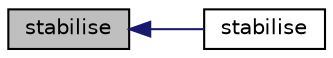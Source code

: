 digraph "stabilise"
{
  bgcolor="transparent";
  edge [fontname="Helvetica",fontsize="10",labelfontname="Helvetica",labelfontsize="10"];
  node [fontname="Helvetica",fontsize="10",shape=record];
  rankdir="LR";
  Node79828 [label="stabilise",height=0.2,width=0.4,color="black", fillcolor="grey75", style="filled", fontcolor="black"];
  Node79828 -> Node79829 [dir="back",color="midnightblue",fontsize="10",style="solid",fontname="Helvetica"];
  Node79829 [label="stabilise",height=0.2,width=0.4,color="black",URL="$a21851.html#aa30b47417b430147ee3358f8033c8687"];
}
